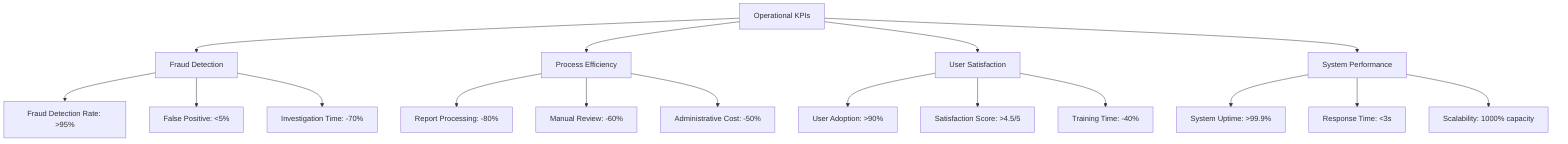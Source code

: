 graph TD
    A[Operational KPIs] --> B[Fraud Detection]
    A --> C[Process Efficiency]
    A --> D[User Satisfaction]
    A --> E[System Performance]
    
    B --> B1[Fraud Detection Rate: >95%]
    B --> B2[False Positive: <5%]
    B --> B3[Investigation Time: -70%]
    
    C --> C1[Report Processing: -80%]
    C --> C2[Manual Review: -60%]
    C --> C3[Administrative Cost: -50%]
    
    D --> D1[User Adoption: >90%]
    D --> D2[Satisfaction Score: >4.5/5]
    D --> D3[Training Time: -40%]
    
    E --> E1[System Uptime: >99.9%]
    E --> E2[Response Time: <3s]
    E --> E3[Scalability: 1000% capacity]